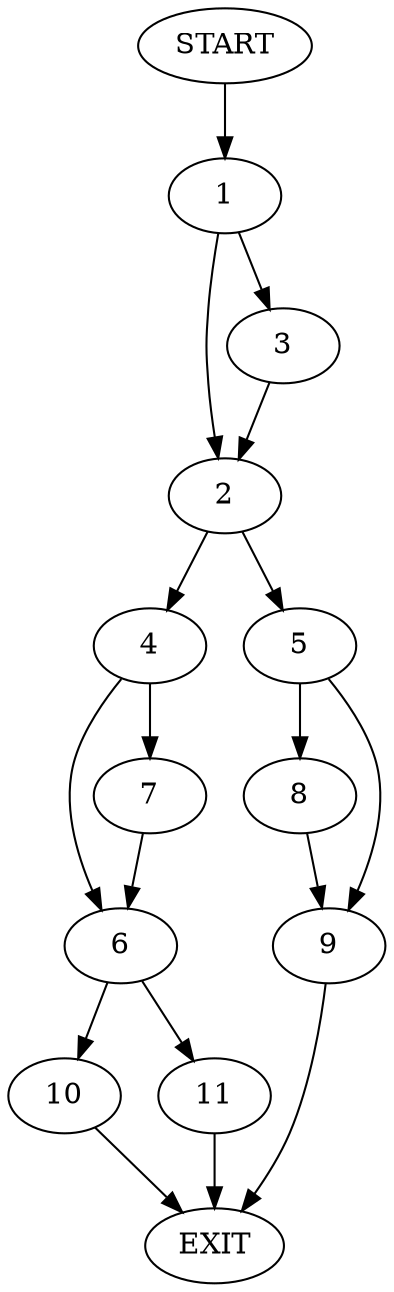 digraph {
0 [label="START"]
12 [label="EXIT"]
0 -> 1
1 -> 2
1 -> 3
3 -> 2
2 -> 4
2 -> 5
4 -> 6
4 -> 7
5 -> 8
5 -> 9
9 -> 12
8 -> 9
7 -> 6
6 -> 10
6 -> 11
11 -> 12
10 -> 12
}
